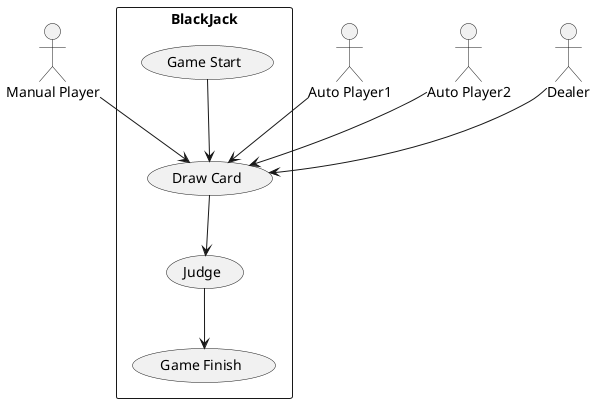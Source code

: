 @startuml Blackjack
rectangle BlackJack {
  usecase "Game Start" as UC1
  usecase "Draw Card" as UC2
  usecase "Judge" as UC3
  usecase "Game Finish" as UC4
}
actor "Manual Player" as Me
actor "Auto Player1" as Pl1
actor "Auto Player2" as Pl2
actor "Dealer" as Dl
Dl --> UC2
UC1 --> UC2
UC2 --> UC3
UC3 --> UC4
Me --> UC2
Pl1 --> UC2
Pl2 --> UC2
@enduml
